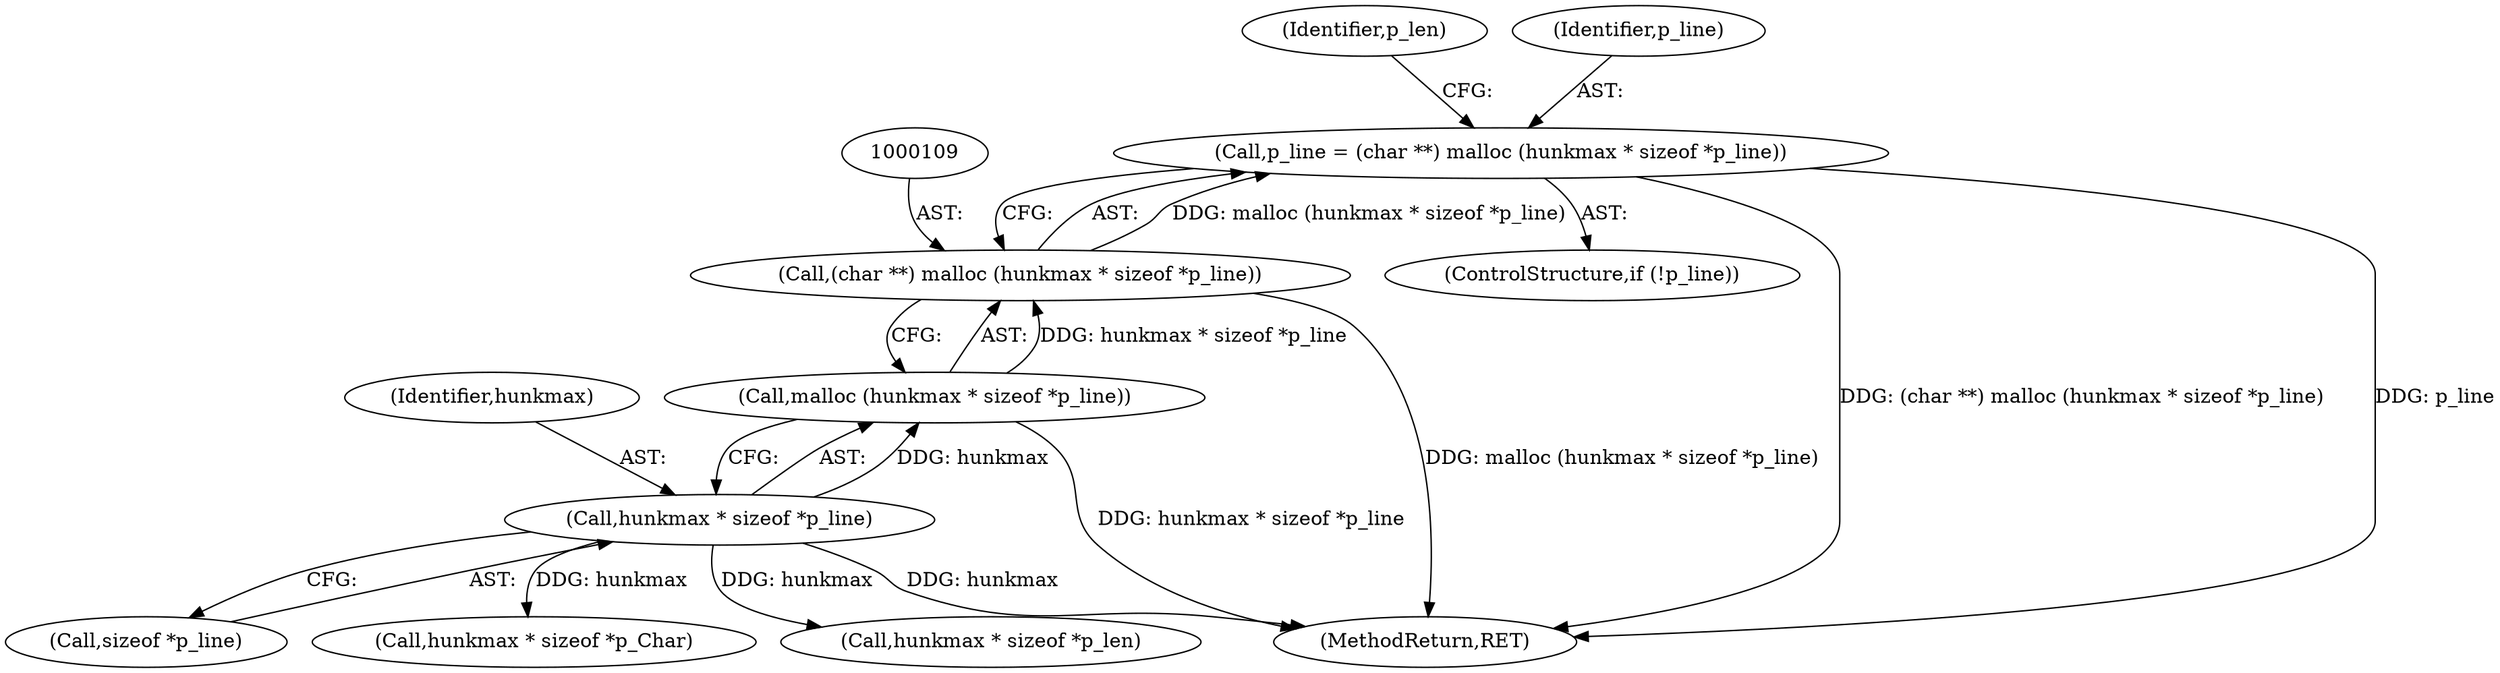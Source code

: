 digraph "1_savannah_0c08d7a902c6fdd49b704623a12d8d672ef18944_1@integer" {
"1000106" [label="(Call,p_line = (char **) malloc (hunkmax * sizeof *p_line))"];
"1000108" [label="(Call,(char **) malloc (hunkmax * sizeof *p_line))"];
"1000110" [label="(Call,malloc (hunkmax * sizeof *p_line))"];
"1000111" [label="(Call,hunkmax * sizeof *p_line)"];
"1000111" [label="(Call,hunkmax * sizeof *p_line)"];
"1000103" [label="(ControlStructure,if (!p_line))"];
"1000112" [label="(Identifier,hunkmax)"];
"1000108" [label="(Call,(char **) malloc (hunkmax * sizeof *p_line))"];
"1000113" [label="(Call,sizeof *p_line)"];
"1000106" [label="(Call,p_line = (char **) malloc (hunkmax * sizeof *p_line))"];
"1000135" [label="(Call,hunkmax * sizeof *p_Char)"];
"1000118" [label="(Identifier,p_len)"];
"1000124" [label="(Call,hunkmax * sizeof *p_len)"];
"1000140" [label="(MethodReturn,RET)"];
"1000107" [label="(Identifier,p_line)"];
"1000110" [label="(Call,malloc (hunkmax * sizeof *p_line))"];
"1000106" -> "1000103"  [label="AST: "];
"1000106" -> "1000108"  [label="CFG: "];
"1000107" -> "1000106"  [label="AST: "];
"1000108" -> "1000106"  [label="AST: "];
"1000118" -> "1000106"  [label="CFG: "];
"1000106" -> "1000140"  [label="DDG: (char **) malloc (hunkmax * sizeof *p_line)"];
"1000106" -> "1000140"  [label="DDG: p_line"];
"1000108" -> "1000106"  [label="DDG: malloc (hunkmax * sizeof *p_line)"];
"1000108" -> "1000110"  [label="CFG: "];
"1000109" -> "1000108"  [label="AST: "];
"1000110" -> "1000108"  [label="AST: "];
"1000108" -> "1000140"  [label="DDG: malloc (hunkmax * sizeof *p_line)"];
"1000110" -> "1000108"  [label="DDG: hunkmax * sizeof *p_line"];
"1000110" -> "1000111"  [label="CFG: "];
"1000111" -> "1000110"  [label="AST: "];
"1000110" -> "1000140"  [label="DDG: hunkmax * sizeof *p_line"];
"1000111" -> "1000110"  [label="DDG: hunkmax"];
"1000111" -> "1000113"  [label="CFG: "];
"1000112" -> "1000111"  [label="AST: "];
"1000113" -> "1000111"  [label="AST: "];
"1000111" -> "1000140"  [label="DDG: hunkmax"];
"1000111" -> "1000124"  [label="DDG: hunkmax"];
"1000111" -> "1000135"  [label="DDG: hunkmax"];
}
